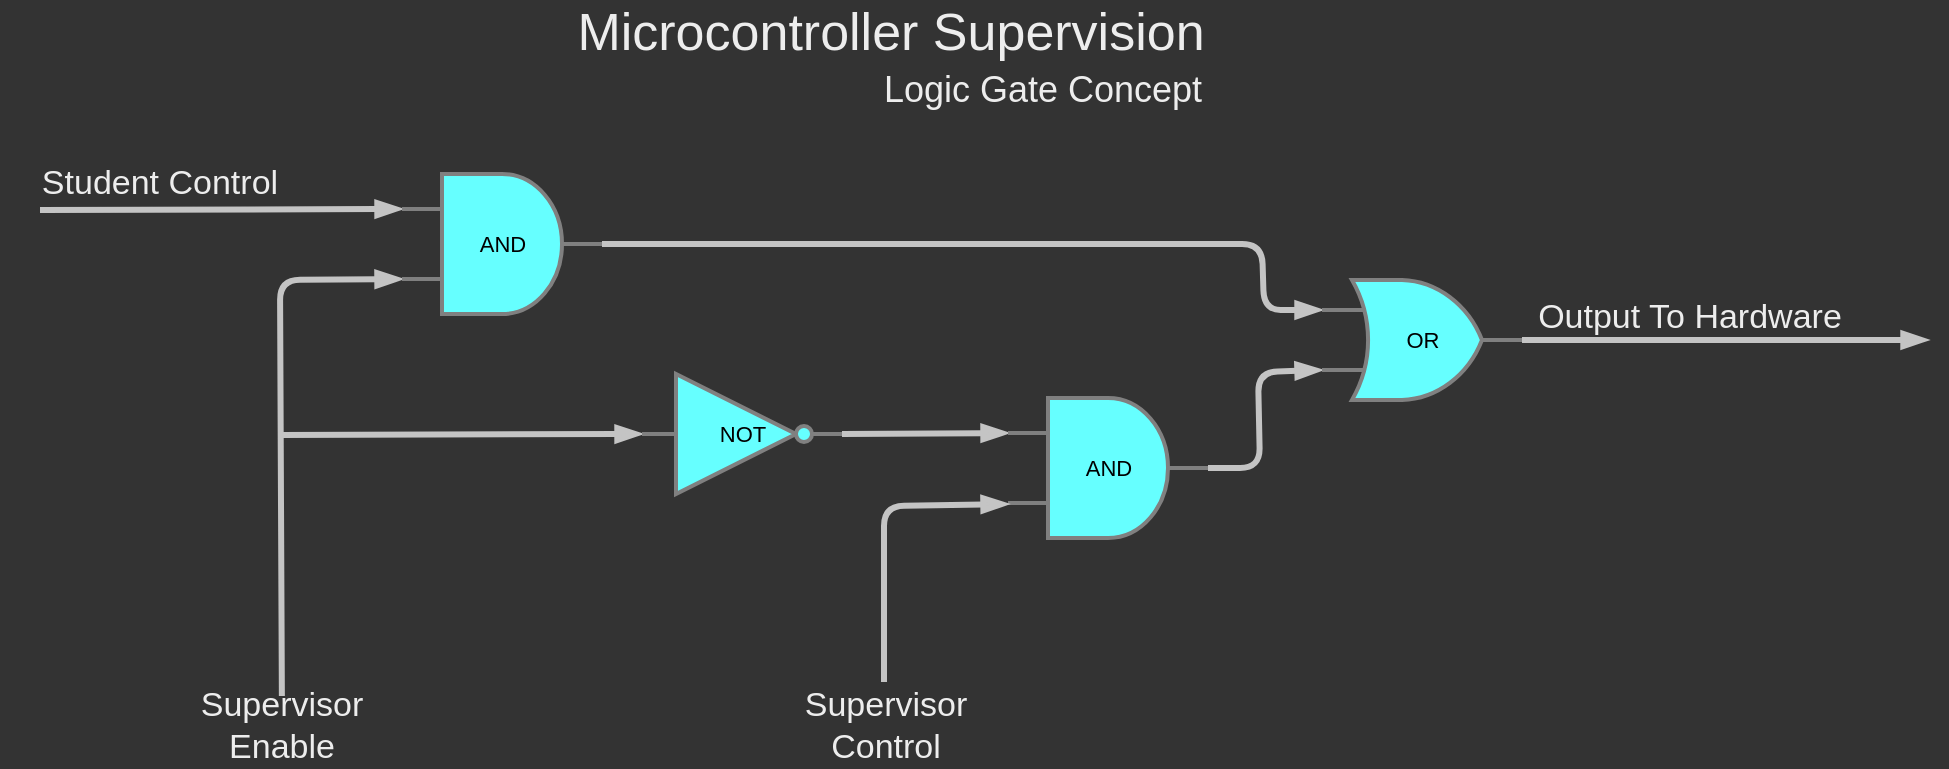 <mxfile version="16.1.2" type="device"><diagram id="R2lEEEUBdFMjLlhIrx00" name="Page-1"><mxGraphModel dx="918" dy="821" grid="1" gridSize="1" guides="1" tooltips="1" connect="1" arrows="1" fold="1" page="1" pageScale="1" pageWidth="1169" pageHeight="827" background="#333333" math="0" shadow="0" extFonts="Permanent Marker^https://fonts.googleapis.com/css?family=Permanent+Marker"><root><mxCell id="0"/><mxCell id="1" parent="0"/><mxCell id="-wrwpV7lYt0KPp8EP5NR-14" style="edgeStyle=none;shape=connector;rounded=1;orthogonalLoop=1;jettySize=auto;html=1;entryX=0;entryY=0.75;entryDx=0;entryDy=0;entryPerimeter=0;labelBackgroundColor=default;fontFamily=Helvetica;fontSize=11;fontColor=default;endArrow=blockThin;strokeColor=#C4C4C4;strokeWidth=3;endFill=1;" edge="1" parent="1" source="-wrwpV7lYt0KPp8EP5NR-4" target="-wrwpV7lYt0KPp8EP5NR-11"><mxGeometry relative="1" as="geometry"><Array as="points"><mxPoint x="200" y="293"/></Array></mxGeometry></mxCell><mxCell id="-wrwpV7lYt0KPp8EP5NR-4" value="Supervisor Enable" style="text;html=1;strokeColor=none;fillColor=none;align=center;verticalAlign=middle;whiteSpace=wrap;rounded=0;fontColor=#EDEDED;fontSize=17;fontFamily=Helvetica;" vertex="1" parent="1"><mxGeometry x="171" y="501" width="60" height="30" as="geometry"/></mxCell><mxCell id="-wrwpV7lYt0KPp8EP5NR-15" style="edgeStyle=none;shape=connector;rounded=1;orthogonalLoop=1;jettySize=auto;html=1;entryX=0;entryY=0.25;entryDx=0;entryDy=0;entryPerimeter=0;labelBackgroundColor=default;fontFamily=Helvetica;fontSize=11;fontColor=default;endArrow=blockThin;endFill=1;strokeColor=#C4C4C4;strokeWidth=3;" edge="1" parent="1" target="-wrwpV7lYt0KPp8EP5NR-11"><mxGeometry relative="1" as="geometry"><mxPoint x="80" y="258" as="sourcePoint"/></mxGeometry></mxCell><mxCell id="-wrwpV7lYt0KPp8EP5NR-7" value="Student Control" style="text;html=1;strokeColor=none;fillColor=none;align=center;verticalAlign=middle;whiteSpace=wrap;rounded=0;fontColor=#EDEDED;fontSize=17;fontFamily=Helvetica;" vertex="1" parent="1"><mxGeometry x="60" y="220" width="160" height="50" as="geometry"/></mxCell><mxCell id="-wrwpV7lYt0KPp8EP5NR-8" value="" style="endArrow=blockThin;html=1;strokeWidth=3;rounded=1;strokeColor=#C4C4C4;entryX=0;entryY=0.5;entryDx=0;entryDy=0;entryPerimeter=0;endFill=1;" edge="1" parent="1" target="-wrwpV7lYt0KPp8EP5NR-18"><mxGeometry width="50" height="50" relative="1" as="geometry"><mxPoint x="200" y="370.5" as="sourcePoint"/><mxPoint x="390" y="370" as="targetPoint"/><Array as="points"/></mxGeometry></mxCell><mxCell id="-wrwpV7lYt0KPp8EP5NR-28" style="edgeStyle=none;shape=connector;rounded=1;orthogonalLoop=1;jettySize=auto;html=1;exitX=1;exitY=0.5;exitDx=0;exitDy=0;exitPerimeter=0;entryX=0;entryY=0.25;entryDx=0;entryDy=0;entryPerimeter=0;labelBackgroundColor=default;fontFamily=Helvetica;fontSize=11;fontColor=default;endArrow=blockThin;endFill=1;strokeColor=#C4C4C4;strokeWidth=3;" edge="1" parent="1" source="-wrwpV7lYt0KPp8EP5NR-11" target="-wrwpV7lYt0KPp8EP5NR-26"><mxGeometry relative="1" as="geometry"><Array as="points"><mxPoint x="691" y="275"/><mxPoint x="692" y="308"/></Array></mxGeometry></mxCell><mxCell id="-wrwpV7lYt0KPp8EP5NR-11" value="AND" style="verticalLabelPosition=middle;shadow=0;dashed=0;align=center;html=1;verticalAlign=middle;shape=mxgraph.electrical.logic_gates.logic_gate;operation=and;fontFamily=Helvetica;fontSize=11;fontColor=default;strokeWidth=2;fillColor=#66FFFF;strokeColor=#808080;labelPosition=center;" vertex="1" parent="1"><mxGeometry x="261" y="240" width="100" height="70" as="geometry"/></mxCell><mxCell id="-wrwpV7lYt0KPp8EP5NR-23" style="edgeStyle=none;shape=connector;rounded=1;orthogonalLoop=1;jettySize=auto;html=1;exitX=1;exitY=0.5;exitDx=0;exitDy=0;exitPerimeter=0;entryX=0;entryY=0.25;entryDx=0;entryDy=0;entryPerimeter=0;labelBackgroundColor=default;fontFamily=Helvetica;fontSize=11;fontColor=default;endArrow=blockThin;endFill=1;strokeColor=#C4C4C4;strokeWidth=3;" edge="1" parent="1" source="-wrwpV7lYt0KPp8EP5NR-18" target="-wrwpV7lYt0KPp8EP5NR-21"><mxGeometry relative="1" as="geometry"/></mxCell><mxCell id="-wrwpV7lYt0KPp8EP5NR-18" value="NOT" style="verticalLabelPosition=middle;shadow=0;dashed=0;align=center;html=1;verticalAlign=middle;shape=mxgraph.electrical.logic_gates.inverter_2;fontFamily=Helvetica;fontSize=11;fontColor=default;strokeColor=#808080;strokeWidth=2;fillColor=#66FFFF;labelPosition=center;" vertex="1" parent="1"><mxGeometry x="381" y="340" width="100" height="60" as="geometry"/></mxCell><mxCell id="-wrwpV7lYt0KPp8EP5NR-27" style="edgeStyle=none;shape=connector;rounded=1;orthogonalLoop=1;jettySize=auto;html=1;exitX=1;exitY=0.5;exitDx=0;exitDy=0;exitPerimeter=0;entryX=0;entryY=0.75;entryDx=0;entryDy=0;entryPerimeter=0;labelBackgroundColor=default;fontFamily=Helvetica;fontSize=11;fontColor=default;endArrow=blockThin;endFill=1;strokeColor=#C4C4C4;strokeWidth=3;" edge="1" parent="1" source="-wrwpV7lYt0KPp8EP5NR-21" target="-wrwpV7lYt0KPp8EP5NR-26"><mxGeometry relative="1" as="geometry"><Array as="points"><mxPoint x="690" y="387"/><mxPoint x="689" y="339"/></Array></mxGeometry></mxCell><mxCell id="-wrwpV7lYt0KPp8EP5NR-21" value="AND" style="verticalLabelPosition=middle;shadow=0;dashed=0;align=center;html=1;verticalAlign=middle;shape=mxgraph.electrical.logic_gates.logic_gate;operation=and;fontFamily=Helvetica;fontSize=11;fontColor=default;strokeWidth=2;fillColor=#66FFFF;strokeColor=#808080;labelPosition=center;" vertex="1" parent="1"><mxGeometry x="564" y="352" width="100" height="70" as="geometry"/></mxCell><mxCell id="-wrwpV7lYt0KPp8EP5NR-24" style="edgeStyle=none;shape=connector;rounded=1;orthogonalLoop=1;jettySize=auto;html=1;entryX=0;entryY=0.75;entryDx=0;entryDy=0;entryPerimeter=0;labelBackgroundColor=default;fontFamily=Helvetica;fontSize=11;fontColor=default;endArrow=blockThin;strokeColor=#C4C4C4;strokeWidth=3;endFill=1;" edge="1" parent="1"><mxGeometry relative="1" as="geometry"><mxPoint x="502" y="494" as="sourcePoint"/><mxPoint x="564" y="405" as="targetPoint"/><Array as="points"><mxPoint x="502" y="406"/></Array></mxGeometry></mxCell><mxCell id="-wrwpV7lYt0KPp8EP5NR-25" value="Supervisor Control" style="text;html=1;strokeColor=none;fillColor=none;align=center;verticalAlign=middle;whiteSpace=wrap;rounded=0;fontColor=#EDEDED;fontSize=17;fontFamily=Helvetica;" vertex="1" parent="1"><mxGeometry x="473" y="501" width="60" height="30" as="geometry"/></mxCell><mxCell id="-wrwpV7lYt0KPp8EP5NR-29" style="edgeStyle=none;shape=connector;rounded=1;orthogonalLoop=1;jettySize=auto;html=1;exitX=1;exitY=0.5;exitDx=0;exitDy=0;exitPerimeter=0;labelBackgroundColor=default;fontFamily=Helvetica;fontSize=11;fontColor=default;endArrow=blockThin;endFill=1;strokeColor=#C4C4C4;strokeWidth=3;" edge="1" parent="1" source="-wrwpV7lYt0KPp8EP5NR-26"><mxGeometry relative="1" as="geometry"><mxPoint x="1024" y="323" as="targetPoint"/></mxGeometry></mxCell><mxCell id="-wrwpV7lYt0KPp8EP5NR-26" value="OR" style="verticalLabelPosition=middle;shadow=0;dashed=0;align=center;html=1;verticalAlign=middle;shape=mxgraph.electrical.logic_gates.logic_gate;operation=or;fontFamily=Helvetica;fontSize=11;fontColor=default;strokeColor=#808080;strokeWidth=2;fillColor=#66FFFF;labelPosition=center;" vertex="1" parent="1"><mxGeometry x="721" y="293" width="100" height="60" as="geometry"/></mxCell><mxCell id="-wrwpV7lYt0KPp8EP5NR-30" value="Output To Hardware" style="text;html=1;strokeColor=none;fillColor=none;align=center;verticalAlign=middle;whiteSpace=wrap;rounded=0;fontColor=#EDEDED;fontSize=17;fontFamily=Helvetica;" vertex="1" parent="1"><mxGeometry x="811" y="297" width="188" height="30" as="geometry"/></mxCell><mxCell id="-wrwpV7lYt0KPp8EP5NR-31" value="Microcontroller Supervision" style="text;html=1;strokeColor=none;fillColor=none;align=center;verticalAlign=middle;whiteSpace=wrap;rounded=0;fontColor=#EDEDED;fontSize=26;fontFamily=Helvetica;" vertex="1" parent="1"><mxGeometry x="291" y="154" width="429" height="30" as="geometry"/></mxCell><mxCell id="-wrwpV7lYt0KPp8EP5NR-32" value="Logic Gate Concept" style="text;html=1;strokeColor=none;fillColor=none;align=center;verticalAlign=middle;whiteSpace=wrap;rounded=0;fontColor=#EDEDED;fontSize=18;fontFamily=Helvetica;" vertex="1" parent="1"><mxGeometry x="367" y="183" width="429" height="30" as="geometry"/></mxCell></root></mxGraphModel></diagram></mxfile>